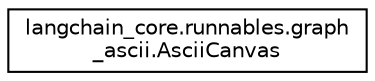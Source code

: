 digraph "Graphical Class Hierarchy"
{
 // LATEX_PDF_SIZE
  edge [fontname="Helvetica",fontsize="10",labelfontname="Helvetica",labelfontsize="10"];
  node [fontname="Helvetica",fontsize="10",shape=record];
  rankdir="LR";
  Node0 [label="langchain_core.runnables.graph\l_ascii.AsciiCanvas",height=0.2,width=0.4,color="black", fillcolor="white", style="filled",URL="$classlangchain__core_1_1runnables_1_1graph__ascii_1_1AsciiCanvas.html",tooltip=" "];
}
